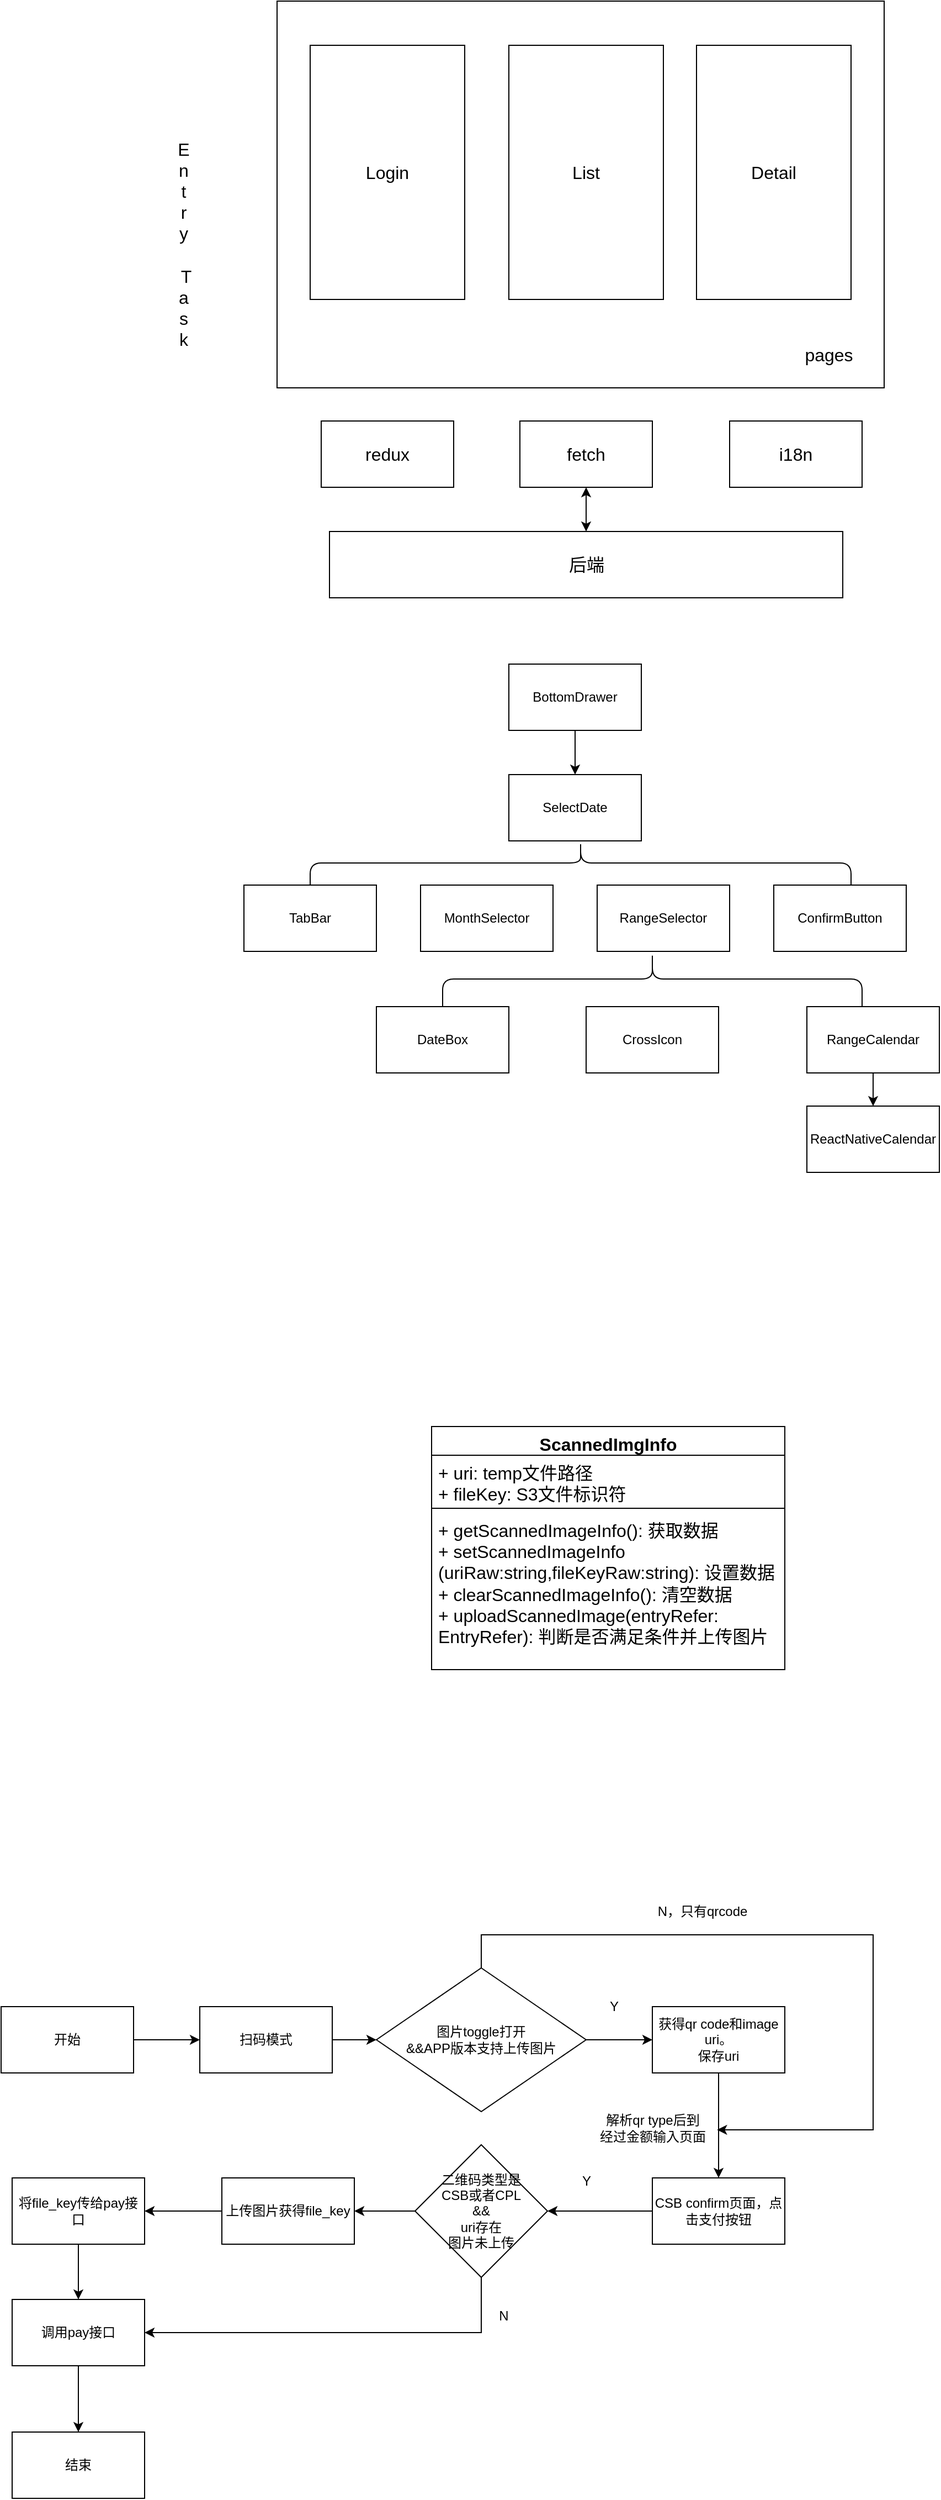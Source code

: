 <mxfile version="24.5.5" type="github">
  <diagram id="0hAP18SXrsMo2QthX8S5" name="Page-1">
    <mxGraphModel dx="2071" dy="674" grid="1" gridSize="10" guides="1" tooltips="1" connect="1" arrows="1" fold="1" page="1" pageScale="1" pageWidth="827" pageHeight="1169" math="0" shadow="0">
      <root>
        <mxCell id="0" />
        <mxCell id="1" parent="0" />
        <mxCell id="0AzlVGfA-dQduF-Cls8U-2" value="redux" style="rounded=0;whiteSpace=wrap;html=1;fontSize=16;" parent="1" vertex="1">
          <mxGeometry x="190" y="420" width="120" height="60" as="geometry" />
        </mxCell>
        <mxCell id="0AzlVGfA-dQduF-Cls8U-3" value="fetch" style="rounded=0;whiteSpace=wrap;html=1;fontSize=16;" parent="1" vertex="1">
          <mxGeometry x="370" y="420" width="120" height="60" as="geometry" />
        </mxCell>
        <mxCell id="0AzlVGfA-dQduF-Cls8U-4" value="i18n" style="rounded=0;whiteSpace=wrap;html=1;fontSize=16;" parent="1" vertex="1">
          <mxGeometry x="560" y="420" width="120" height="60" as="geometry" />
        </mxCell>
        <mxCell id="0AzlVGfA-dQduF-Cls8U-6" value="" style="rounded=0;whiteSpace=wrap;html=1;fontSize=16;" parent="1" vertex="1">
          <mxGeometry x="150" y="40" width="550" height="350" as="geometry" />
        </mxCell>
        <mxCell id="0AzlVGfA-dQduF-Cls8U-8" value="Login" style="rounded=0;whiteSpace=wrap;html=1;fontSize=16;" parent="1" vertex="1">
          <mxGeometry x="180" y="80" width="140" height="230" as="geometry" />
        </mxCell>
        <mxCell id="0AzlVGfA-dQduF-Cls8U-9" value="List" style="rounded=0;whiteSpace=wrap;html=1;fontSize=16;" parent="1" vertex="1">
          <mxGeometry x="360" y="80" width="140" height="230" as="geometry" />
        </mxCell>
        <mxCell id="0AzlVGfA-dQduF-Cls8U-10" value="Detail" style="rounded=0;whiteSpace=wrap;html=1;fontSize=16;" parent="1" vertex="1">
          <mxGeometry x="530" y="80" width="140" height="230" as="geometry" />
        </mxCell>
        <mxCell id="0AzlVGfA-dQduF-Cls8U-12" value="后端" style="rounded=0;whiteSpace=wrap;html=1;fontSize=16;" parent="1" vertex="1">
          <mxGeometry x="197.5" y="520" width="465" height="60" as="geometry" />
        </mxCell>
        <mxCell id="0AzlVGfA-dQduF-Cls8U-15" value="" style="endArrow=classic;startArrow=classic;html=1;entryX=0.5;entryY=1;entryDx=0;entryDy=0;exitX=0.5;exitY=0;exitDx=0;exitDy=0;fontSize=16;" parent="1" source="0AzlVGfA-dQduF-Cls8U-12" target="0AzlVGfA-dQduF-Cls8U-3" edge="1">
          <mxGeometry width="50" height="50" relative="1" as="geometry">
            <mxPoint x="390" y="450" as="sourcePoint" />
            <mxPoint x="440" y="400" as="targetPoint" />
          </mxGeometry>
        </mxCell>
        <mxCell id="0AzlVGfA-dQduF-Cls8U-16" value="pages" style="text;html=1;strokeColor=none;fillColor=none;align=center;verticalAlign=middle;whiteSpace=wrap;rounded=0;fontSize=16;" parent="1" vertex="1">
          <mxGeometry x="630" y="350" width="40" height="20" as="geometry" />
        </mxCell>
        <mxCell id="0AzlVGfA-dQduF-Cls8U-17" value="E&lt;br&gt;n&lt;br&gt;t&lt;br&gt;r&lt;br&gt;y&lt;br&gt;&lt;br&gt;&amp;nbsp;T&lt;br&gt;a&lt;br&gt;s&lt;br&gt;k" style="text;html=1;align=center;verticalAlign=middle;resizable=0;points=[];autosize=1;strokeColor=none;fontSize=16;" parent="1" vertex="1">
          <mxGeometry x="50" y="160" width="30" height="200" as="geometry" />
        </mxCell>
        <mxCell id="7EAuZe803R1eIzOgJ_RW-12" value="" style="edgeStyle=orthogonalEdgeStyle;rounded=0;orthogonalLoop=1;jettySize=auto;html=1;" parent="1" source="7EAuZe803R1eIzOgJ_RW-1" target="7EAuZe803R1eIzOgJ_RW-2" edge="1">
          <mxGeometry relative="1" as="geometry" />
        </mxCell>
        <mxCell id="7EAuZe803R1eIzOgJ_RW-1" value="BottomDrawer" style="rounded=0;whiteSpace=wrap;html=1;" parent="1" vertex="1">
          <mxGeometry x="360" y="640" width="120" height="60" as="geometry" />
        </mxCell>
        <mxCell id="7EAuZe803R1eIzOgJ_RW-2" value="SelectDate" style="rounded=0;whiteSpace=wrap;html=1;" parent="1" vertex="1">
          <mxGeometry x="360" y="740" width="120" height="60" as="geometry" />
        </mxCell>
        <mxCell id="7EAuZe803R1eIzOgJ_RW-3" value="TabBar" style="rounded=0;whiteSpace=wrap;html=1;" parent="1" vertex="1">
          <mxGeometry x="120" y="840" width="120" height="60" as="geometry" />
        </mxCell>
        <mxCell id="7EAuZe803R1eIzOgJ_RW-4" value="MonthSelector" style="rounded=0;whiteSpace=wrap;html=1;" parent="1" vertex="1">
          <mxGeometry x="280" y="840" width="120" height="60" as="geometry" />
        </mxCell>
        <mxCell id="7EAuZe803R1eIzOgJ_RW-5" value="RangeSelector" style="rounded=0;whiteSpace=wrap;html=1;" parent="1" vertex="1">
          <mxGeometry x="440" y="840" width="120" height="60" as="geometry" />
        </mxCell>
        <mxCell id="7EAuZe803R1eIzOgJ_RW-6" value="ConfirmButton" style="rounded=0;whiteSpace=wrap;html=1;" parent="1" vertex="1">
          <mxGeometry x="600" y="840" width="120" height="60" as="geometry" />
        </mxCell>
        <mxCell id="7EAuZe803R1eIzOgJ_RW-7" value="DateBox" style="rounded=0;whiteSpace=wrap;html=1;" parent="1" vertex="1">
          <mxGeometry x="240" y="950" width="120" height="60" as="geometry" />
        </mxCell>
        <mxCell id="7EAuZe803R1eIzOgJ_RW-9" value="CrossIcon" style="rounded=0;whiteSpace=wrap;html=1;" parent="1" vertex="1">
          <mxGeometry x="430" y="950" width="120" height="60" as="geometry" />
        </mxCell>
        <mxCell id="7EAuZe803R1eIzOgJ_RW-17" value="" style="edgeStyle=orthogonalEdgeStyle;rounded=0;orthogonalLoop=1;jettySize=auto;html=1;" parent="1" source="7EAuZe803R1eIzOgJ_RW-10" target="7EAuZe803R1eIzOgJ_RW-11" edge="1">
          <mxGeometry relative="1" as="geometry" />
        </mxCell>
        <mxCell id="7EAuZe803R1eIzOgJ_RW-10" value="RangeCalendar" style="rounded=0;whiteSpace=wrap;html=1;" parent="1" vertex="1">
          <mxGeometry x="630" y="950" width="120" height="60" as="geometry" />
        </mxCell>
        <mxCell id="7EAuZe803R1eIzOgJ_RW-11" value="ReactNativeCalendar" style="rounded=0;whiteSpace=wrap;html=1;" parent="1" vertex="1">
          <mxGeometry x="630" y="1040" width="120" height="60" as="geometry" />
        </mxCell>
        <mxCell id="7EAuZe803R1eIzOgJ_RW-15" value="" style="shape=curlyBracket;whiteSpace=wrap;html=1;rounded=1;labelPosition=left;verticalLabelPosition=middle;align=right;verticalAlign=middle;direction=south;" parent="1" vertex="1">
          <mxGeometry x="180" y="800" width="490" height="40" as="geometry" />
        </mxCell>
        <mxCell id="7EAuZe803R1eIzOgJ_RW-16" value="" style="shape=curlyBracket;whiteSpace=wrap;html=1;rounded=1;labelPosition=left;verticalLabelPosition=middle;align=right;verticalAlign=middle;direction=south;" parent="1" vertex="1">
          <mxGeometry x="300" y="900" width="380" height="50" as="geometry" />
        </mxCell>
        <mxCell id="N86VpqHUXwsNs4kS9WFf-1" value="ScannedImgInfo" style="swimlane;fontStyle=1;align=center;verticalAlign=top;childLayout=stackLayout;horizontal=1;startSize=26;horizontalStack=0;resizeParent=1;resizeParentMax=0;resizeLast=0;collapsible=1;marginBottom=0;whiteSpace=wrap;html=1;fontSize=16;" vertex="1" parent="1">
          <mxGeometry x="290" y="1330" width="320" height="220" as="geometry" />
        </mxCell>
        <mxCell id="N86VpqHUXwsNs4kS9WFf-2" value="+ uri: temp文件路径&lt;div style=&quot;font-size: 16px;&quot;&gt;+ fileKey: S3文件标识符&lt;/div&gt;" style="text;strokeColor=none;fillColor=none;align=left;verticalAlign=top;spacingLeft=4;spacingRight=4;overflow=hidden;rotatable=0;points=[[0,0.5],[1,0.5]];portConstraint=eastwest;whiteSpace=wrap;html=1;fontSize=16;" vertex="1" parent="N86VpqHUXwsNs4kS9WFf-1">
          <mxGeometry y="26" width="320" height="44" as="geometry" />
        </mxCell>
        <mxCell id="N86VpqHUXwsNs4kS9WFf-3" value="" style="line;strokeWidth=1;fillColor=none;align=left;verticalAlign=middle;spacingTop=-1;spacingLeft=3;spacingRight=3;rotatable=0;labelPosition=right;points=[];portConstraint=eastwest;strokeColor=inherit;fontSize=16;" vertex="1" parent="N86VpqHUXwsNs4kS9WFf-1">
          <mxGeometry y="70" width="320" height="8" as="geometry" />
        </mxCell>
        <mxCell id="N86VpqHUXwsNs4kS9WFf-4" value="+ getScannedImageInfo(): 获取数据&lt;div style=&quot;font-size: 16px;&quot;&gt;+&amp;nbsp;setScannedImageInfo&lt;/div&gt;&lt;div style=&quot;font-size: 16px;&quot;&gt;(uriRaw:string,fileKeyRaw:string): 设置数据&lt;/div&gt;&lt;div style=&quot;font-size: 16px;&quot;&gt;+&amp;nbsp;clearScannedImageInfo(): 清空数据&lt;/div&gt;&lt;div style=&quot;font-size: 16px;&quot;&gt;+&amp;nbsp;uploadScannedImage(entryRefer: EntryRefer): 判断是否满足条件并上传图片&lt;/div&gt;" style="text;strokeColor=none;fillColor=none;align=left;verticalAlign=top;spacingLeft=4;spacingRight=4;overflow=hidden;rotatable=0;points=[[0,0.5],[1,0.5]];portConstraint=eastwest;whiteSpace=wrap;html=1;fontSize=16;" vertex="1" parent="N86VpqHUXwsNs4kS9WFf-1">
          <mxGeometry y="78" width="320" height="142" as="geometry" />
        </mxCell>
        <mxCell id="N86VpqHUXwsNs4kS9WFf-30" value="" style="edgeStyle=orthogonalEdgeStyle;rounded=0;orthogonalLoop=1;jettySize=auto;html=1;" edge="1" parent="1" source="N86VpqHUXwsNs4kS9WFf-5" target="N86VpqHUXwsNs4kS9WFf-6">
          <mxGeometry relative="1" as="geometry" />
        </mxCell>
        <mxCell id="N86VpqHUXwsNs4kS9WFf-5" value="开始" style="rounded=0;whiteSpace=wrap;html=1;" vertex="1" parent="1">
          <mxGeometry x="-100" y="1855" width="120" height="60" as="geometry" />
        </mxCell>
        <mxCell id="N86VpqHUXwsNs4kS9WFf-9" value="" style="edgeStyle=orthogonalEdgeStyle;rounded=0;orthogonalLoop=1;jettySize=auto;html=1;" edge="1" parent="1" source="N86VpqHUXwsNs4kS9WFf-6" target="N86VpqHUXwsNs4kS9WFf-8">
          <mxGeometry relative="1" as="geometry" />
        </mxCell>
        <mxCell id="N86VpqHUXwsNs4kS9WFf-6" value="扫码模式" style="rounded=0;whiteSpace=wrap;html=1;" vertex="1" parent="1">
          <mxGeometry x="80" y="1855" width="120" height="60" as="geometry" />
        </mxCell>
        <mxCell id="N86VpqHUXwsNs4kS9WFf-12" value="" style="edgeStyle=orthogonalEdgeStyle;rounded=0;orthogonalLoop=1;jettySize=auto;html=1;" edge="1" parent="1" source="N86VpqHUXwsNs4kS9WFf-8" target="N86VpqHUXwsNs4kS9WFf-11">
          <mxGeometry relative="1" as="geometry" />
        </mxCell>
        <mxCell id="N86VpqHUXwsNs4kS9WFf-32" value="" style="edgeStyle=orthogonalEdgeStyle;rounded=0;orthogonalLoop=1;jettySize=auto;html=1;entryX=-0.035;entryY=0.549;entryDx=0;entryDy=0;entryPerimeter=0;" edge="1" parent="1" source="N86VpqHUXwsNs4kS9WFf-8">
          <mxGeometry relative="1" as="geometry">
            <mxPoint x="548.65" y="1966.47" as="targetPoint" />
            <Array as="points">
              <mxPoint x="335" y="1790" />
              <mxPoint x="690" y="1790" />
              <mxPoint x="690" y="1966" />
            </Array>
          </mxGeometry>
        </mxCell>
        <mxCell id="N86VpqHUXwsNs4kS9WFf-8" value="图片toggle打开&lt;div&gt;&amp;amp;&amp;amp;APP版本支持上传图片&lt;/div&gt;" style="rhombus;whiteSpace=wrap;html=1;" vertex="1" parent="1">
          <mxGeometry x="240" y="1820" width="190" height="130" as="geometry" />
        </mxCell>
        <mxCell id="N86VpqHUXwsNs4kS9WFf-10" value="Y" style="text;html=1;align=center;verticalAlign=middle;resizable=0;points=[];autosize=1;strokeColor=none;fillColor=none;" vertex="1" parent="1">
          <mxGeometry x="440" y="1840" width="30" height="30" as="geometry" />
        </mxCell>
        <mxCell id="N86VpqHUXwsNs4kS9WFf-15" value="" style="edgeStyle=orthogonalEdgeStyle;rounded=0;orthogonalLoop=1;jettySize=auto;html=1;" edge="1" parent="1" source="N86VpqHUXwsNs4kS9WFf-11" target="N86VpqHUXwsNs4kS9WFf-13">
          <mxGeometry relative="1" as="geometry" />
        </mxCell>
        <mxCell id="N86VpqHUXwsNs4kS9WFf-11" value="获得qr code和image uri。&lt;div&gt;保存uri&lt;/div&gt;" style="whiteSpace=wrap;html=1;" vertex="1" parent="1">
          <mxGeometry x="490" y="1855" width="120" height="60" as="geometry" />
        </mxCell>
        <mxCell id="N86VpqHUXwsNs4kS9WFf-20" value="" style="edgeStyle=orthogonalEdgeStyle;rounded=0;orthogonalLoop=1;jettySize=auto;html=1;" edge="1" parent="1" source="N86VpqHUXwsNs4kS9WFf-13" target="N86VpqHUXwsNs4kS9WFf-19">
          <mxGeometry relative="1" as="geometry" />
        </mxCell>
        <mxCell id="N86VpqHUXwsNs4kS9WFf-13" value="CSB confirm页面，点击支付按钮" style="whiteSpace=wrap;html=1;" vertex="1" parent="1">
          <mxGeometry x="490" y="2010" width="120" height="60" as="geometry" />
        </mxCell>
        <mxCell id="N86VpqHUXwsNs4kS9WFf-14" style="edgeStyle=orthogonalEdgeStyle;rounded=0;orthogonalLoop=1;jettySize=auto;html=1;exitX=0.5;exitY=1;exitDx=0;exitDy=0;" edge="1" parent="1" source="N86VpqHUXwsNs4kS9WFf-13" target="N86VpqHUXwsNs4kS9WFf-13">
          <mxGeometry relative="1" as="geometry" />
        </mxCell>
        <mxCell id="N86VpqHUXwsNs4kS9WFf-22" value="" style="edgeStyle=orthogonalEdgeStyle;rounded=0;orthogonalLoop=1;jettySize=auto;html=1;" edge="1" parent="1" source="N86VpqHUXwsNs4kS9WFf-17" target="N86VpqHUXwsNs4kS9WFf-18">
          <mxGeometry relative="1" as="geometry" />
        </mxCell>
        <mxCell id="N86VpqHUXwsNs4kS9WFf-17" value="上传图片获得file_key" style="whiteSpace=wrap;html=1;" vertex="1" parent="1">
          <mxGeometry x="100" y="2010" width="120" height="60" as="geometry" />
        </mxCell>
        <mxCell id="N86VpqHUXwsNs4kS9WFf-26" value="" style="edgeStyle=orthogonalEdgeStyle;rounded=0;orthogonalLoop=1;jettySize=auto;html=1;" edge="1" parent="1" source="N86VpqHUXwsNs4kS9WFf-18" target="N86VpqHUXwsNs4kS9WFf-25">
          <mxGeometry relative="1" as="geometry" />
        </mxCell>
        <mxCell id="N86VpqHUXwsNs4kS9WFf-18" value="将file_key传给pay接口" style="whiteSpace=wrap;html=1;" vertex="1" parent="1">
          <mxGeometry x="-90" y="2010" width="120" height="60" as="geometry" />
        </mxCell>
        <mxCell id="N86VpqHUXwsNs4kS9WFf-21" value="" style="edgeStyle=orthogonalEdgeStyle;rounded=0;orthogonalLoop=1;jettySize=auto;html=1;" edge="1" parent="1" source="N86VpqHUXwsNs4kS9WFf-19" target="N86VpqHUXwsNs4kS9WFf-17">
          <mxGeometry relative="1" as="geometry" />
        </mxCell>
        <mxCell id="N86VpqHUXwsNs4kS9WFf-27" style="edgeStyle=orthogonalEdgeStyle;rounded=0;orthogonalLoop=1;jettySize=auto;html=1;entryX=1;entryY=0.5;entryDx=0;entryDy=0;" edge="1" parent="1" source="N86VpqHUXwsNs4kS9WFf-19" target="N86VpqHUXwsNs4kS9WFf-25">
          <mxGeometry relative="1" as="geometry">
            <Array as="points">
              <mxPoint x="335" y="2150" />
            </Array>
          </mxGeometry>
        </mxCell>
        <mxCell id="N86VpqHUXwsNs4kS9WFf-19" value="二维码类型是&lt;div&gt;CSB或者CPL&lt;/div&gt;&lt;div&gt;&amp;amp;&amp;amp;&lt;/div&gt;&lt;div&gt;uri存在&lt;/div&gt;&lt;div&gt;图片未上传&lt;/div&gt;" style="rhombus;whiteSpace=wrap;html=1;" vertex="1" parent="1">
          <mxGeometry x="275" y="1980" width="120" height="120" as="geometry" />
        </mxCell>
        <mxCell id="N86VpqHUXwsNs4kS9WFf-23" value="结束" style="whiteSpace=wrap;html=1;" vertex="1" parent="1">
          <mxGeometry x="-90" y="2240" width="120" height="60" as="geometry" />
        </mxCell>
        <mxCell id="N86VpqHUXwsNs4kS9WFf-24" value="Y" style="text;html=1;align=center;verticalAlign=middle;resizable=0;points=[];autosize=1;strokeColor=none;fillColor=none;" vertex="1" parent="1">
          <mxGeometry x="415" y="1998" width="30" height="30" as="geometry" />
        </mxCell>
        <mxCell id="N86VpqHUXwsNs4kS9WFf-29" value="" style="edgeStyle=orthogonalEdgeStyle;rounded=0;orthogonalLoop=1;jettySize=auto;html=1;" edge="1" parent="1" source="N86VpqHUXwsNs4kS9WFf-25" target="N86VpqHUXwsNs4kS9WFf-23">
          <mxGeometry relative="1" as="geometry" />
        </mxCell>
        <mxCell id="N86VpqHUXwsNs4kS9WFf-25" value="调用pay接口" style="whiteSpace=wrap;html=1;" vertex="1" parent="1">
          <mxGeometry x="-90" y="2120" width="120" height="60" as="geometry" />
        </mxCell>
        <mxCell id="N86VpqHUXwsNs4kS9WFf-28" value="N" style="text;html=1;align=center;verticalAlign=middle;resizable=0;points=[];autosize=1;strokeColor=none;fillColor=none;" vertex="1" parent="1">
          <mxGeometry x="340" y="2120" width="30" height="30" as="geometry" />
        </mxCell>
        <mxCell id="N86VpqHUXwsNs4kS9WFf-33" value="N，只有qrcode" style="text;html=1;align=center;verticalAlign=middle;resizable=0;points=[];autosize=1;strokeColor=none;fillColor=none;" vertex="1" parent="1">
          <mxGeometry x="485" y="1754" width="100" height="30" as="geometry" />
        </mxCell>
        <mxCell id="N86VpqHUXwsNs4kS9WFf-34" value="解析qr type后到&lt;div&gt;经过金额输入页面&lt;/div&gt;" style="text;html=1;align=center;verticalAlign=middle;resizable=0;points=[];autosize=1;strokeColor=none;fillColor=none;" vertex="1" parent="1">
          <mxGeometry x="430" y="1945" width="120" height="40" as="geometry" />
        </mxCell>
      </root>
    </mxGraphModel>
  </diagram>
</mxfile>
